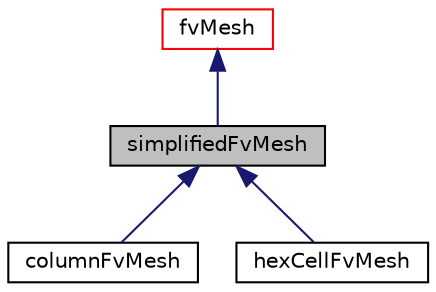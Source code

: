 digraph "simplifiedFvMesh"
{
  bgcolor="transparent";
  edge [fontname="Helvetica",fontsize="10",labelfontname="Helvetica",labelfontsize="10"];
  node [fontname="Helvetica",fontsize="10",shape=record];
  Node1 [label="simplifiedFvMesh",height=0.2,width=0.4,color="black", fillcolor="grey75", style="filled" fontcolor="black"];
  Node2 -> Node1 [dir="back",color="midnightblue",fontsize="10",style="solid",fontname="Helvetica"];
  Node2 [label="fvMesh",height=0.2,width=0.4,color="red",URL="$classFoam_1_1fvMesh.html",tooltip="Mesh data needed to do the Finite Volume discretisation. "];
  Node1 -> Node3 [dir="back",color="midnightblue",fontsize="10",style="solid",fontname="Helvetica"];
  Node3 [label="columnFvMesh",height=0.2,width=0.4,color="black",URL="$classFoam_1_1simplifiedMeshes_1_1columnFvMesh.html",tooltip="Generates a 1D column representation of a mesh based on an existing mesh and/or fields. "];
  Node1 -> Node4 [dir="back",color="midnightblue",fontsize="10",style="solid",fontname="Helvetica"];
  Node4 [label="hexCellFvMesh",height=0.2,width=0.4,color="black",URL="$classFoam_1_1simplifiedMeshes_1_1hexCellFvMesh.html",tooltip="Generates a single hex cell representation of a mesh. "];
}
